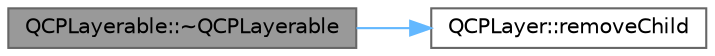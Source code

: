 digraph "QCPLayerable::~QCPLayerable"
{
 // LATEX_PDF_SIZE
  bgcolor="transparent";
  edge [fontname=Helvetica,fontsize=10,labelfontname=Helvetica,labelfontsize=10];
  node [fontname=Helvetica,fontsize=10,shape=box,height=0.2,width=0.4];
  rankdir="LR";
  Node1 [label="QCPLayerable::~QCPLayerable",height=0.2,width=0.4,color="gray40", fillcolor="grey60", style="filled", fontcolor="black",tooltip=" "];
  Node1 -> Node2 [color="steelblue1",style="solid"];
  Node2 [label="QCPLayer::removeChild",height=0.2,width=0.4,color="grey40", fillcolor="white", style="filled",URL="$class_q_c_p_layer.html#ac2f64ac7761650582d968d86670ef362",tooltip=" "];
}
